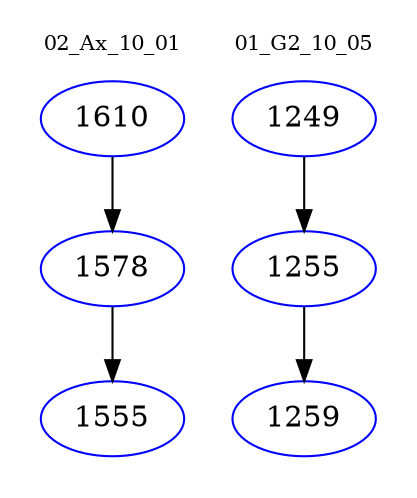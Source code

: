 digraph{
subgraph cluster_0 {
color = white
label = "02_Ax_10_01";
fontsize=10;
T0_1610 [label="1610", color="blue"]
T0_1610 -> T0_1578 [color="black"]
T0_1578 [label="1578", color="blue"]
T0_1578 -> T0_1555 [color="black"]
T0_1555 [label="1555", color="blue"]
}
subgraph cluster_1 {
color = white
label = "01_G2_10_05";
fontsize=10;
T1_1249 [label="1249", color="blue"]
T1_1249 -> T1_1255 [color="black"]
T1_1255 [label="1255", color="blue"]
T1_1255 -> T1_1259 [color="black"]
T1_1259 [label="1259", color="blue"]
}
}
